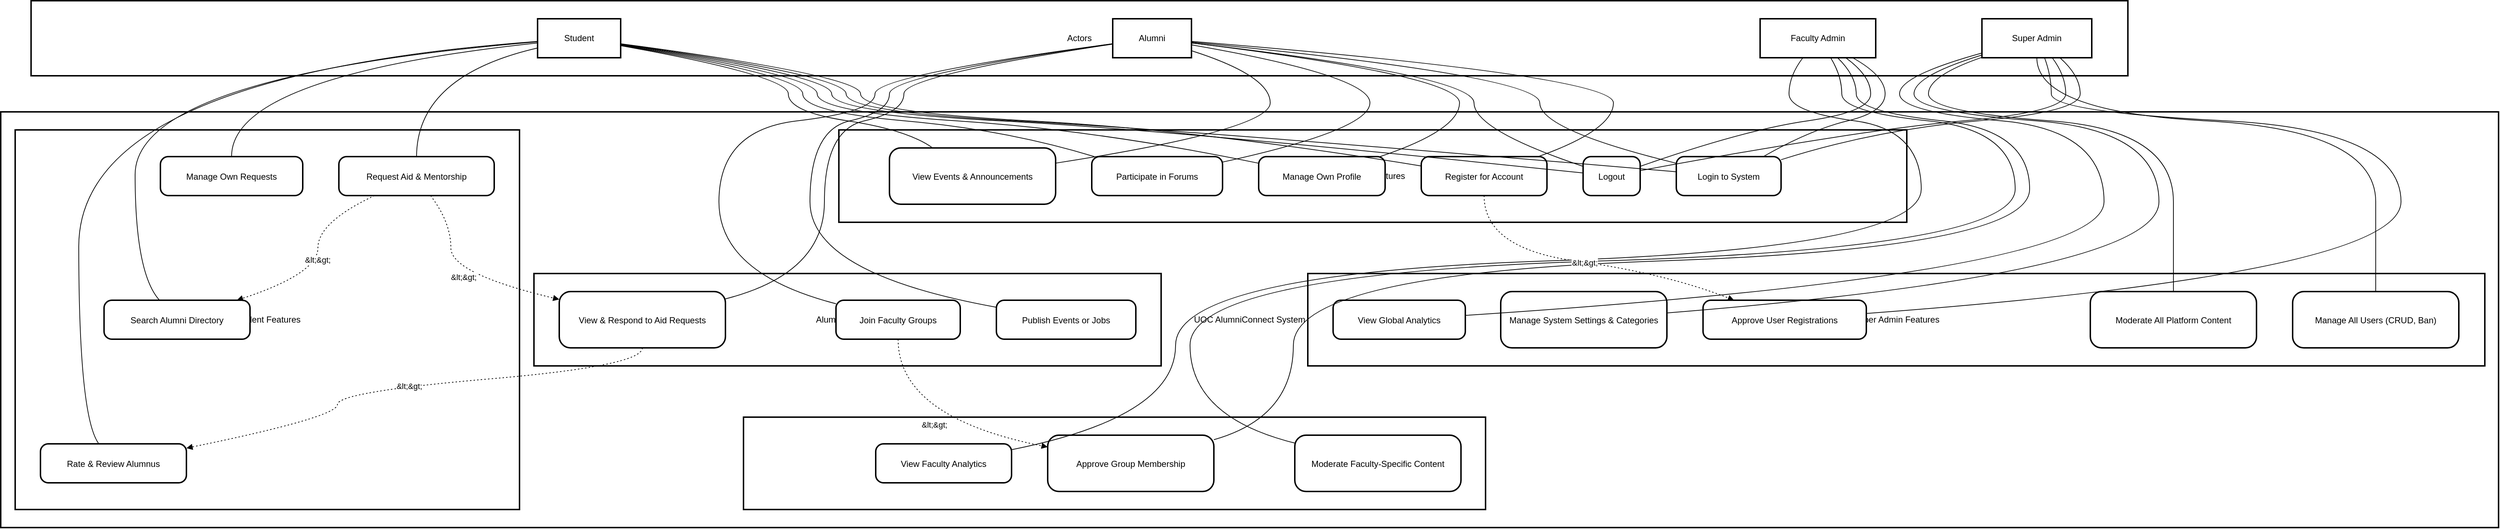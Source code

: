 <mxfile version="27.0.9">
  <diagram name="Page-1" id="nigkzCqJc1mqQVbag8NK">
    <mxGraphModel dx="1963" dy="531" grid="1" gridSize="10" guides="1" tooltips="1" connect="1" arrows="1" fold="1" page="1" pageScale="1" pageWidth="850" pageHeight="1100" math="0" shadow="0">
      <root>
        <mxCell id="0" />
        <mxCell id="1" parent="0" />
        <mxCell id="iZYH0ZXKbvi6FZnurMp1-1" value="UOC AlumniConnect System" style="whiteSpace=wrap;strokeWidth=2;" vertex="1" parent="1">
          <mxGeometry y="164" width="3457" height="576" as="geometry" />
        </mxCell>
        <mxCell id="iZYH0ZXKbvi6FZnurMp1-2" value="Super Admin Features" style="whiteSpace=wrap;strokeWidth=2;" vertex="1" parent="1">
          <mxGeometry x="1809" y="388" width="1629" height="128" as="geometry" />
        </mxCell>
        <mxCell id="iZYH0ZXKbvi6FZnurMp1-3" value="Faculty Admin Features" style="whiteSpace=wrap;strokeWidth=2;" vertex="1" parent="1">
          <mxGeometry x="1028" y="587" width="1027" height="128" as="geometry" />
        </mxCell>
        <mxCell id="iZYH0ZXKbvi6FZnurMp1-4" value="Alumni Features" style="whiteSpace=wrap;strokeWidth=2;" vertex="1" parent="1">
          <mxGeometry x="738" y="388" width="868" height="128" as="geometry" />
        </mxCell>
        <mxCell id="iZYH0ZXKbvi6FZnurMp1-5" value="Student Features" style="whiteSpace=wrap;strokeWidth=2;" vertex="1" parent="1">
          <mxGeometry x="20" y="189" width="698" height="526" as="geometry" />
        </mxCell>
        <mxCell id="iZYH0ZXKbvi6FZnurMp1-6" value="Shared Features" style="whiteSpace=wrap;strokeWidth=2;" vertex="1" parent="1">
          <mxGeometry x="1160" y="189" width="1478" height="128" as="geometry" />
        </mxCell>
        <mxCell id="iZYH0ZXKbvi6FZnurMp1-7" value="Actors" style="whiteSpace=wrap;strokeWidth=2;" vertex="1" parent="1">
          <mxGeometry x="42" y="10" width="2902" height="104" as="geometry" />
        </mxCell>
        <mxCell id="iZYH0ZXKbvi6FZnurMp1-8" value="Student" style="whiteSpace=wrap;strokeWidth=2;" vertex="1" parent="1">
          <mxGeometry x="743" y="35" width="115" height="54" as="geometry" />
        </mxCell>
        <mxCell id="iZYH0ZXKbvi6FZnurMp1-9" value="Alumni" style="whiteSpace=wrap;strokeWidth=2;" vertex="1" parent="1">
          <mxGeometry x="1539" y="35" width="109" height="54" as="geometry" />
        </mxCell>
        <mxCell id="iZYH0ZXKbvi6FZnurMp1-10" value="Faculty Admin" style="whiteSpace=wrap;strokeWidth=2;" vertex="1" parent="1">
          <mxGeometry x="2435" y="35" width="160" height="54" as="geometry" />
        </mxCell>
        <mxCell id="iZYH0ZXKbvi6FZnurMp1-11" value="Super Admin" style="whiteSpace=wrap;strokeWidth=2;" vertex="1" parent="1">
          <mxGeometry x="2742" y="35" width="152" height="54" as="geometry" />
        </mxCell>
        <mxCell id="iZYH0ZXKbvi6FZnurMp1-12" value="Register for Account" style="rounded=1;arcSize=20;strokeWidth=2" vertex="1" parent="1">
          <mxGeometry x="1966" y="226" width="174" height="54" as="geometry" />
        </mxCell>
        <mxCell id="iZYH0ZXKbvi6FZnurMp1-13" value="Login to System" style="rounded=1;arcSize=20;strokeWidth=2" vertex="1" parent="1">
          <mxGeometry x="2319" y="226" width="145" height="54" as="geometry" />
        </mxCell>
        <mxCell id="iZYH0ZXKbvi6FZnurMp1-14" value="Logout" style="rounded=1;arcSize=20;strokeWidth=2" vertex="1" parent="1">
          <mxGeometry x="2190" y="226" width="79" height="54" as="geometry" />
        </mxCell>
        <mxCell id="iZYH0ZXKbvi6FZnurMp1-15" value="Manage Own Profile" style="rounded=1;arcSize=20;strokeWidth=2" vertex="1" parent="1">
          <mxGeometry x="1741" y="226" width="175" height="54" as="geometry" />
        </mxCell>
        <mxCell id="iZYH0ZXKbvi6FZnurMp1-16" value="Participate in Forums" style="rounded=1;arcSize=20;strokeWidth=2" vertex="1" parent="1">
          <mxGeometry x="1510" y="226" width="181" height="54" as="geometry" />
        </mxCell>
        <mxCell id="iZYH0ZXKbvi6FZnurMp1-17" value="View Events &amp; Announcements" style="rounded=1;arcSize=20;strokeWidth=2" vertex="1" parent="1">
          <mxGeometry x="1230" y="214" width="230" height="78" as="geometry" />
        </mxCell>
        <mxCell id="iZYH0ZXKbvi6FZnurMp1-18" value="Request Aid &amp; Mentorship" style="rounded=1;arcSize=20;strokeWidth=2" vertex="1" parent="1">
          <mxGeometry x="468" y="226" width="215" height="54" as="geometry" />
        </mxCell>
        <mxCell id="iZYH0ZXKbvi6FZnurMp1-19" value="Manage Own Requests" style="rounded=1;arcSize=20;strokeWidth=2" vertex="1" parent="1">
          <mxGeometry x="221" y="226" width="197" height="54" as="geometry" />
        </mxCell>
        <mxCell id="iZYH0ZXKbvi6FZnurMp1-20" value="Search Alumni Directory" style="rounded=1;arcSize=20;strokeWidth=2" vertex="1" parent="1">
          <mxGeometry x="143" y="425" width="202" height="54" as="geometry" />
        </mxCell>
        <mxCell id="iZYH0ZXKbvi6FZnurMp1-21" value="Rate &amp; Review Alumnus" style="rounded=1;arcSize=20;strokeWidth=2" vertex="1" parent="1">
          <mxGeometry x="55" y="624" width="202" height="54" as="geometry" />
        </mxCell>
        <mxCell id="iZYH0ZXKbvi6FZnurMp1-22" value="View &amp; Respond to Aid Requests" style="rounded=1;arcSize=20;strokeWidth=2" vertex="1" parent="1">
          <mxGeometry x="773" y="413" width="230" height="78" as="geometry" />
        </mxCell>
        <mxCell id="iZYH0ZXKbvi6FZnurMp1-23" value="Publish Events or Jobs" style="rounded=1;arcSize=20;strokeWidth=2" vertex="1" parent="1">
          <mxGeometry x="1378" y="425" width="193" height="54" as="geometry" />
        </mxCell>
        <mxCell id="iZYH0ZXKbvi6FZnurMp1-24" value="Join Faculty Groups" style="rounded=1;arcSize=20;strokeWidth=2" vertex="1" parent="1">
          <mxGeometry x="1156" y="425" width="172" height="54" as="geometry" />
        </mxCell>
        <mxCell id="iZYH0ZXKbvi6FZnurMp1-25" value="Approve Group Membership" style="rounded=1;arcSize=20;strokeWidth=2" vertex="1" parent="1">
          <mxGeometry x="1449" y="612" width="230" height="78" as="geometry" />
        </mxCell>
        <mxCell id="iZYH0ZXKbvi6FZnurMp1-26" value="Moderate Faculty-Specific Content" style="rounded=1;arcSize=20;strokeWidth=2" vertex="1" parent="1">
          <mxGeometry x="1791" y="612" width="230" height="78" as="geometry" />
        </mxCell>
        <mxCell id="iZYH0ZXKbvi6FZnurMp1-27" value="View Faculty Analytics" style="rounded=1;arcSize=20;strokeWidth=2" vertex="1" parent="1">
          <mxGeometry x="1211" y="624" width="188" height="54" as="geometry" />
        </mxCell>
        <mxCell id="iZYH0ZXKbvi6FZnurMp1-28" value="Approve User Registrations" style="rounded=1;arcSize=20;strokeWidth=2" vertex="1" parent="1">
          <mxGeometry x="2356" y="425" width="226" height="54" as="geometry" />
        </mxCell>
        <mxCell id="iZYH0ZXKbvi6FZnurMp1-29" value="Manage All Users (CRUD, Ban)" style="rounded=1;arcSize=20;strokeWidth=2" vertex="1" parent="1">
          <mxGeometry x="3172" y="413" width="230" height="78" as="geometry" />
        </mxCell>
        <mxCell id="iZYH0ZXKbvi6FZnurMp1-30" value="Moderate All Platform Content" style="rounded=1;arcSize=20;strokeWidth=2" vertex="1" parent="1">
          <mxGeometry x="2892" y="413" width="230" height="78" as="geometry" />
        </mxCell>
        <mxCell id="iZYH0ZXKbvi6FZnurMp1-31" value="Manage System Settings &amp; Categories" style="rounded=1;arcSize=20;strokeWidth=2" vertex="1" parent="1">
          <mxGeometry x="2076" y="413" width="230" height="78" as="geometry" />
        </mxCell>
        <mxCell id="iZYH0ZXKbvi6FZnurMp1-32" value="View Global Analytics" style="rounded=1;arcSize=20;strokeWidth=2" vertex="1" parent="1">
          <mxGeometry x="1844" y="425" width="183" height="54" as="geometry" />
        </mxCell>
        <mxCell id="iZYH0ZXKbvi6FZnurMp1-33" value="" style="curved=1;startArrow=none;endArrow=none;exitX=1;exitY=0.64;entryX=0;entryY=0.24;rounded=0;" edge="1" parent="1" source="iZYH0ZXKbvi6FZnurMp1-8" target="iZYH0ZXKbvi6FZnurMp1-12">
          <mxGeometry relative="1" as="geometry">
            <Array as="points">
              <mxPoint x="1190" y="114" />
              <mxPoint x="1190" y="164" />
              <mxPoint x="1659" y="189" />
            </Array>
          </mxGeometry>
        </mxCell>
        <mxCell id="iZYH0ZXKbvi6FZnurMp1-34" value="" style="curved=1;startArrow=none;endArrow=none;exitX=1;exitY=0.58;entryX=0.93;entryY=0;rounded=0;" edge="1" parent="1" source="iZYH0ZXKbvi6FZnurMp1-9" target="iZYH0ZXKbvi6FZnurMp1-12">
          <mxGeometry relative="1" as="geometry">
            <Array as="points">
              <mxPoint x="2232" y="114" />
              <mxPoint x="2232" y="189" />
            </Array>
          </mxGeometry>
        </mxCell>
        <mxCell id="iZYH0ZXKbvi6FZnurMp1-35" value="" style="curved=1;startArrow=none;endArrow=none;exitX=1;exitY=0.65;entryX=0;entryY=0.39;rounded=0;" edge="1" parent="1" source="iZYH0ZXKbvi6FZnurMp1-8" target="iZYH0ZXKbvi6FZnurMp1-13">
          <mxGeometry relative="1" as="geometry">
            <Array as="points">
              <mxPoint x="1170" y="114" />
              <mxPoint x="1170" y="164" />
              <mxPoint x="1639" y="189" />
            </Array>
          </mxGeometry>
        </mxCell>
        <mxCell id="iZYH0ZXKbvi6FZnurMp1-36" value="" style="curved=1;startArrow=none;endArrow=none;exitX=1;exitY=0.6;entryX=0;entryY=0.17;rounded=0;" edge="1" parent="1" source="iZYH0ZXKbvi6FZnurMp1-9" target="iZYH0ZXKbvi6FZnurMp1-13">
          <mxGeometry relative="1" as="geometry">
            <Array as="points">
              <mxPoint x="2130" y="114" />
              <mxPoint x="2130" y="189" />
            </Array>
          </mxGeometry>
        </mxCell>
        <mxCell id="iZYH0ZXKbvi6FZnurMp1-37" value="" style="curved=1;startArrow=none;endArrow=none;exitX=0.8;exitY=1;entryX=0.83;entryY=0;rounded=0;" edge="1" parent="1" source="iZYH0ZXKbvi6FZnurMp1-10" target="iZYH0ZXKbvi6FZnurMp1-13">
          <mxGeometry relative="1" as="geometry">
            <Array as="points">
              <mxPoint x="2608" y="114" />
              <mxPoint x="2608" y="164" />
              <mxPoint x="2504" y="189" />
            </Array>
          </mxGeometry>
        </mxCell>
        <mxCell id="iZYH0ZXKbvi6FZnurMp1-38" value="" style="curved=1;startArrow=none;endArrow=none;exitX=0.71;exitY=1;entryX=1;entryY=0.08;rounded=0;" edge="1" parent="1" source="iZYH0ZXKbvi6FZnurMp1-11" target="iZYH0ZXKbvi6FZnurMp1-13">
          <mxGeometry relative="1" as="geometry">
            <Array as="points">
              <mxPoint x="2878" y="114" />
              <mxPoint x="2878" y="164" />
              <mxPoint x="2594" y="189" />
            </Array>
          </mxGeometry>
        </mxCell>
        <mxCell id="iZYH0ZXKbvi6FZnurMp1-39" value="" style="curved=1;startArrow=none;endArrow=none;exitX=1;exitY=0.66;entryX=0;entryY=0.42;rounded=0;" edge="1" parent="1" source="iZYH0ZXKbvi6FZnurMp1-8" target="iZYH0ZXKbvi6FZnurMp1-14">
          <mxGeometry relative="1" as="geometry">
            <Array as="points">
              <mxPoint x="1150" y="114" />
              <mxPoint x="1150" y="164" />
              <mxPoint x="1619" y="189" />
            </Array>
          </mxGeometry>
        </mxCell>
        <mxCell id="iZYH0ZXKbvi6FZnurMp1-40" value="" style="curved=1;startArrow=none;endArrow=none;exitX=1;exitY=0.62;entryX=0;entryY=0.25;rounded=0;" edge="1" parent="1" source="iZYH0ZXKbvi6FZnurMp1-9" target="iZYH0ZXKbvi6FZnurMp1-14">
          <mxGeometry relative="1" as="geometry">
            <Array as="points">
              <mxPoint x="2039" y="114" />
              <mxPoint x="2039" y="189" />
            </Array>
          </mxGeometry>
        </mxCell>
        <mxCell id="iZYH0ZXKbvi6FZnurMp1-41" value="" style="curved=1;startArrow=none;endArrow=none;exitX=0.74;exitY=1;entryX=1;entryY=0.25;rounded=0;" edge="1" parent="1" source="iZYH0ZXKbvi6FZnurMp1-10" target="iZYH0ZXKbvi6FZnurMp1-14">
          <mxGeometry relative="1" as="geometry">
            <Array as="points">
              <mxPoint x="2588" y="114" />
              <mxPoint x="2588" y="164" />
              <mxPoint x="2413" y="189" />
            </Array>
          </mxGeometry>
        </mxCell>
        <mxCell id="iZYH0ZXKbvi6FZnurMp1-42" value="" style="curved=1;startArrow=none;endArrow=none;exitX=0.64;exitY=1;entryX=1;entryY=0.36;rounded=0;" edge="1" parent="1" source="iZYH0ZXKbvi6FZnurMp1-11" target="iZYH0ZXKbvi6FZnurMp1-14">
          <mxGeometry relative="1" as="geometry">
            <Array as="points">
              <mxPoint x="2858" y="114" />
              <mxPoint x="2858" y="164" />
              <mxPoint x="2574" y="189" />
            </Array>
          </mxGeometry>
        </mxCell>
        <mxCell id="iZYH0ZXKbvi6FZnurMp1-43" value="" style="curved=1;startArrow=none;endArrow=none;exitX=1;exitY=0.67;entryX=0;entryY=0.17;rounded=0;" edge="1" parent="1" source="iZYH0ZXKbvi6FZnurMp1-8" target="iZYH0ZXKbvi6FZnurMp1-15">
          <mxGeometry relative="1" as="geometry">
            <Array as="points">
              <mxPoint x="1130" y="114" />
              <mxPoint x="1130" y="164" />
              <mxPoint x="1517" y="189" />
            </Array>
          </mxGeometry>
        </mxCell>
        <mxCell id="iZYH0ZXKbvi6FZnurMp1-44" value="" style="curved=1;startArrow=none;endArrow=none;exitX=1;exitY=0.62;entryX=0.96;entryY=0;rounded=0;" edge="1" parent="1" source="iZYH0ZXKbvi6FZnurMp1-9" target="iZYH0ZXKbvi6FZnurMp1-15">
          <mxGeometry relative="1" as="geometry">
            <Array as="points">
              <mxPoint x="2019" y="114" />
              <mxPoint x="2019" y="189" />
            </Array>
          </mxGeometry>
        </mxCell>
        <mxCell id="iZYH0ZXKbvi6FZnurMp1-45" value="" style="curved=1;startArrow=none;endArrow=none;exitX=1;exitY=0.68;entryX=0.02;entryY=0;rounded=0;" edge="1" parent="1" source="iZYH0ZXKbvi6FZnurMp1-8" target="iZYH0ZXKbvi6FZnurMp1-16">
          <mxGeometry relative="1" as="geometry">
            <Array as="points">
              <mxPoint x="1110" y="114" />
              <mxPoint x="1110" y="164" />
              <mxPoint x="1393" y="189" />
            </Array>
          </mxGeometry>
        </mxCell>
        <mxCell id="iZYH0ZXKbvi6FZnurMp1-46" value="" style="curved=1;startArrow=none;endArrow=none;exitX=1;exitY=0.67;entryX=1;entryY=0.14;rounded=0;" edge="1" parent="1" source="iZYH0ZXKbvi6FZnurMp1-9" target="iZYH0ZXKbvi6FZnurMp1-16">
          <mxGeometry relative="1" as="geometry">
            <Array as="points">
              <mxPoint x="1895" y="114" />
              <mxPoint x="1895" y="189" />
            </Array>
          </mxGeometry>
        </mxCell>
        <mxCell id="iZYH0ZXKbvi6FZnurMp1-47" value="" style="curved=1;startArrow=none;endArrow=none;exitX=1;exitY=0.69;entryX=0.26;entryY=0;rounded=0;" edge="1" parent="1" source="iZYH0ZXKbvi6FZnurMp1-8" target="iZYH0ZXKbvi6FZnurMp1-17">
          <mxGeometry relative="1" as="geometry">
            <Array as="points">
              <mxPoint x="1090" y="114" />
              <mxPoint x="1090" y="164" />
              <mxPoint x="1255" y="189" />
            </Array>
          </mxGeometry>
        </mxCell>
        <mxCell id="iZYH0ZXKbvi6FZnurMp1-48" value="" style="curved=1;startArrow=none;endArrow=none;exitX=1;exitY=0.82;entryX=1;entryY=0.27;rounded=0;" edge="1" parent="1" source="iZYH0ZXKbvi6FZnurMp1-9" target="iZYH0ZXKbvi6FZnurMp1-17">
          <mxGeometry relative="1" as="geometry">
            <Array as="points">
              <mxPoint x="1757" y="114" />
              <mxPoint x="1757" y="189" />
            </Array>
          </mxGeometry>
        </mxCell>
        <mxCell id="iZYH0ZXKbvi6FZnurMp1-49" value="" style="curved=1;startArrow=none;endArrow=none;exitX=0;exitY=0.75;entryX=0.5;entryY=0;rounded=0;" edge="1" parent="1" source="iZYH0ZXKbvi6FZnurMp1-8" target="iZYH0ZXKbvi6FZnurMp1-18">
          <mxGeometry relative="1" as="geometry">
            <Array as="points">
              <mxPoint x="576" y="114" />
            </Array>
          </mxGeometry>
        </mxCell>
        <mxCell id="iZYH0ZXKbvi6FZnurMp1-50" value="" style="curved=1;startArrow=none;endArrow=none;exitX=0;exitY=0.62;entryX=0.5;entryY=0;rounded=0;" edge="1" parent="1" source="iZYH0ZXKbvi6FZnurMp1-8" target="iZYH0ZXKbvi6FZnurMp1-19">
          <mxGeometry relative="1" as="geometry">
            <Array as="points">
              <mxPoint x="319" y="114" />
            </Array>
          </mxGeometry>
        </mxCell>
        <mxCell id="iZYH0ZXKbvi6FZnurMp1-51" value="" style="curved=1;startArrow=none;endArrow=none;exitX=0;exitY=0.59;entryX=0.38;entryY=0;rounded=0;" edge="1" parent="1" source="iZYH0ZXKbvi6FZnurMp1-8" target="iZYH0ZXKbvi6FZnurMp1-20">
          <mxGeometry relative="1" as="geometry">
            <Array as="points">
              <mxPoint x="186" y="114" />
              <mxPoint x="186" y="388" />
            </Array>
          </mxGeometry>
        </mxCell>
        <mxCell id="iZYH0ZXKbvi6FZnurMp1-52" value="" style="curved=1;startArrow=none;endArrow=none;exitX=0;exitY=0.58;entryX=0.4;entryY=0;rounded=0;" edge="1" parent="1" source="iZYH0ZXKbvi6FZnurMp1-8" target="iZYH0ZXKbvi6FZnurMp1-21">
          <mxGeometry relative="1" as="geometry">
            <Array as="points">
              <mxPoint x="108" y="114" />
              <mxPoint x="108" y="587" />
            </Array>
          </mxGeometry>
        </mxCell>
        <mxCell id="iZYH0ZXKbvi6FZnurMp1-53" value="" style="curved=1;startArrow=none;endArrow=none;exitX=0;exitY=0.65;entryX=1;entryY=0.13;rounded=0;" edge="1" parent="1" source="iZYH0ZXKbvi6FZnurMp1-9" target="iZYH0ZXKbvi6FZnurMp1-22">
          <mxGeometry relative="1" as="geometry">
            <Array as="points">
              <mxPoint x="1250" y="114" />
              <mxPoint x="1250" y="164" />
              <mxPoint x="1140" y="189" />
              <mxPoint x="1140" y="388" />
            </Array>
          </mxGeometry>
        </mxCell>
        <mxCell id="iZYH0ZXKbvi6FZnurMp1-54" value="" style="curved=1;startArrow=none;endArrow=none;exitX=0;exitY=0.64;entryX=0;entryY=0.18;rounded=0;" edge="1" parent="1" source="iZYH0ZXKbvi6FZnurMp1-9" target="iZYH0ZXKbvi6FZnurMp1-23">
          <mxGeometry relative="1" as="geometry">
            <Array as="points">
              <mxPoint x="1230" y="114" />
              <mxPoint x="1230" y="164" />
              <mxPoint x="1120" y="189" />
              <mxPoint x="1120" y="388" />
            </Array>
          </mxGeometry>
        </mxCell>
        <mxCell id="iZYH0ZXKbvi6FZnurMp1-55" value="" style="curved=1;startArrow=none;endArrow=none;exitX=0;exitY=0.64;entryX=0;entryY=0.09;rounded=0;" edge="1" parent="1" source="iZYH0ZXKbvi6FZnurMp1-9" target="iZYH0ZXKbvi6FZnurMp1-24">
          <mxGeometry relative="1" as="geometry">
            <Array as="points">
              <mxPoint x="1210" y="114" />
              <mxPoint x="1210" y="164" />
              <mxPoint x="994" y="189" />
              <mxPoint x="994" y="388" />
            </Array>
          </mxGeometry>
        </mxCell>
        <mxCell id="iZYH0ZXKbvi6FZnurMp1-56" value="" style="curved=1;startArrow=none;endArrow=none;exitX=0.67;exitY=1;entryX=1;entryY=0.08;rounded=0;" edge="1" parent="1" source="iZYH0ZXKbvi6FZnurMp1-10" target="iZYH0ZXKbvi6FZnurMp1-25">
          <mxGeometry relative="1" as="geometry">
            <Array as="points">
              <mxPoint x="2568" y="114" />
              <mxPoint x="2568" y="164" />
              <mxPoint x="2808" y="189" />
              <mxPoint x="2808" y="353" />
              <mxPoint x="1789" y="388" />
              <mxPoint x="1789" y="587" />
            </Array>
          </mxGeometry>
        </mxCell>
        <mxCell id="iZYH0ZXKbvi6FZnurMp1-57" value="" style="curved=1;startArrow=none;endArrow=none;exitX=0.61;exitY=1;entryX=0;entryY=0.14;rounded=0;" edge="1" parent="1" source="iZYH0ZXKbvi6FZnurMp1-10" target="iZYH0ZXKbvi6FZnurMp1-26">
          <mxGeometry relative="1" as="geometry">
            <Array as="points">
              <mxPoint x="2548" y="114" />
              <mxPoint x="2548" y="164" />
              <mxPoint x="2788" y="189" />
              <mxPoint x="2788" y="353" />
              <mxPoint x="1646" y="388" />
              <mxPoint x="1646" y="587" />
            </Array>
          </mxGeometry>
        </mxCell>
        <mxCell id="iZYH0ZXKbvi6FZnurMp1-58" value="" style="curved=1;startArrow=none;endArrow=none;exitX=0.37;exitY=1;entryX=1;entryY=0.15;rounded=0;" edge="1" parent="1" source="iZYH0ZXKbvi6FZnurMp1-10" target="iZYH0ZXKbvi6FZnurMp1-27">
          <mxGeometry relative="1" as="geometry">
            <Array as="points">
              <mxPoint x="2475" y="114" />
              <mxPoint x="2475" y="164" />
              <mxPoint x="2658" y="189" />
              <mxPoint x="2658" y="353" />
              <mxPoint x="1626" y="388" />
              <mxPoint x="1626" y="587" />
            </Array>
          </mxGeometry>
        </mxCell>
        <mxCell id="iZYH0ZXKbvi6FZnurMp1-59" value="" style="curved=1;startArrow=none;endArrow=none;exitX=0.57;exitY=1;entryX=1;entryY=0.34;rounded=0;" edge="1" parent="1" source="iZYH0ZXKbvi6FZnurMp1-11" target="iZYH0ZXKbvi6FZnurMp1-28">
          <mxGeometry relative="1" as="geometry">
            <Array as="points">
              <mxPoint x="2838" y="114" />
              <mxPoint x="2838" y="164" />
              <mxPoint x="3322" y="189" />
              <mxPoint x="3322" y="388" />
            </Array>
          </mxGeometry>
        </mxCell>
        <mxCell id="iZYH0ZXKbvi6FZnurMp1-60" value="" style="curved=1;startArrow=none;endArrow=none;exitX=0.5;exitY=1;entryX=0.5;entryY=0;rounded=0;" edge="1" parent="1" source="iZYH0ZXKbvi6FZnurMp1-11" target="iZYH0ZXKbvi6FZnurMp1-29">
          <mxGeometry relative="1" as="geometry">
            <Array as="points">
              <mxPoint x="2818" y="164" />
              <mxPoint x="3287" y="189" />
              <mxPoint x="3287" y="388" />
            </Array>
          </mxGeometry>
        </mxCell>
        <mxCell id="iZYH0ZXKbvi6FZnurMp1-61" value="" style="curved=1;startArrow=none;endArrow=none;exitX=0;exitY=0.99;entryX=0.5;entryY=0;rounded=0;" edge="1" parent="1" source="iZYH0ZXKbvi6FZnurMp1-11" target="iZYH0ZXKbvi6FZnurMp1-30">
          <mxGeometry relative="1" as="geometry">
            <Array as="points">
              <mxPoint x="2668" y="114" />
              <mxPoint x="2668" y="164" />
              <mxPoint x="3007" y="189" />
              <mxPoint x="3007" y="388" />
            </Array>
          </mxGeometry>
        </mxCell>
        <mxCell id="iZYH0ZXKbvi6FZnurMp1-62" value="" style="curved=1;startArrow=none;endArrow=none;exitX=0;exitY=0.93;entryX=1;entryY=0.38;rounded=0;" edge="1" parent="1" source="iZYH0ZXKbvi6FZnurMp1-11" target="iZYH0ZXKbvi6FZnurMp1-31">
          <mxGeometry relative="1" as="geometry">
            <Array as="points">
              <mxPoint x="2648" y="114" />
              <mxPoint x="2648" y="164" />
              <mxPoint x="2987" y="189" />
              <mxPoint x="2987" y="388" />
            </Array>
          </mxGeometry>
        </mxCell>
        <mxCell id="iZYH0ZXKbvi6FZnurMp1-63" value="" style="curved=1;startArrow=none;endArrow=none;exitX=0;exitY=0.88;entryX=1;entryY=0.39;rounded=0;" edge="1" parent="1" source="iZYH0ZXKbvi6FZnurMp1-11" target="iZYH0ZXKbvi6FZnurMp1-32">
          <mxGeometry relative="1" as="geometry">
            <Array as="points">
              <mxPoint x="2628" y="114" />
              <mxPoint x="2628" y="164" />
              <mxPoint x="2911" y="189" />
              <mxPoint x="2911" y="388" />
            </Array>
          </mxGeometry>
        </mxCell>
        <mxCell id="iZYH0ZXKbvi6FZnurMp1-64" value="&amp;lt;&amp;gt;" style="curved=1;dashed=1;dashPattern=2 3;startArrow=none;endArrow=block;exitX=0.5;exitY=1;entryX=0.19;entryY=0;rounded=0;" edge="1" parent="1" source="iZYH0ZXKbvi6FZnurMp1-12" target="iZYH0ZXKbvi6FZnurMp1-28">
          <mxGeometry relative="1" as="geometry">
            <Array as="points">
              <mxPoint x="2053" y="353" />
              <mxPoint x="2305" y="388" />
            </Array>
          </mxGeometry>
        </mxCell>
        <mxCell id="iZYH0ZXKbvi6FZnurMp1-65" value="&amp;lt;&amp;gt;" style="curved=1;dashed=1;dashPattern=2 3;startArrow=none;endArrow=block;exitX=0.5;exitY=1;entryX=0;entryY=0.21;rounded=0;" edge="1" parent="1" source="iZYH0ZXKbvi6FZnurMp1-24" target="iZYH0ZXKbvi6FZnurMp1-25">
          <mxGeometry relative="1" as="geometry">
            <Array as="points">
              <mxPoint x="1242" y="587" />
            </Array>
          </mxGeometry>
        </mxCell>
        <mxCell id="iZYH0ZXKbvi6FZnurMp1-66" value="&amp;lt;&amp;gt;" style="curved=1;dashed=1;dashPattern=2 3;startArrow=none;endArrow=block;exitX=0.59;exitY=1;entryX=0;entryY=0.14;rounded=0;" edge="1" parent="1" source="iZYH0ZXKbvi6FZnurMp1-18" target="iZYH0ZXKbvi6FZnurMp1-22">
          <mxGeometry relative="1" as="geometry">
            <Array as="points">
              <mxPoint x="623" y="317" />
              <mxPoint x="623" y="388" />
            </Array>
          </mxGeometry>
        </mxCell>
        <mxCell id="iZYH0ZXKbvi6FZnurMp1-67" value="&amp;lt;&amp;gt;" style="curved=1;dashed=1;dashPattern=2 3;startArrow=none;endArrow=block;exitX=0.5;exitY=1;entryX=1;entryY=0.11;rounded=0;" edge="1" parent="1" source="iZYH0ZXKbvi6FZnurMp1-22" target="iZYH0ZXKbvi6FZnurMp1-21">
          <mxGeometry relative="1" as="geometry">
            <Array as="points">
              <mxPoint x="888" y="516" />
              <mxPoint x="466" y="552" />
              <mxPoint x="466" y="587" />
            </Array>
          </mxGeometry>
        </mxCell>
        <mxCell id="iZYH0ZXKbvi6FZnurMp1-68" value="&amp;lt;&amp;gt;" style="curved=1;dashed=1;dashPattern=2 3;startArrow=none;endArrow=block;exitX=0.23;exitY=1;entryX=0.91;entryY=0;rounded=0;" edge="1" parent="1" source="iZYH0ZXKbvi6FZnurMp1-18" target="iZYH0ZXKbvi6FZnurMp1-20">
          <mxGeometry relative="1" as="geometry">
            <Array as="points">
              <mxPoint x="439" y="317" />
              <mxPoint x="439" y="388" />
            </Array>
          </mxGeometry>
        </mxCell>
      </root>
    </mxGraphModel>
  </diagram>
</mxfile>

